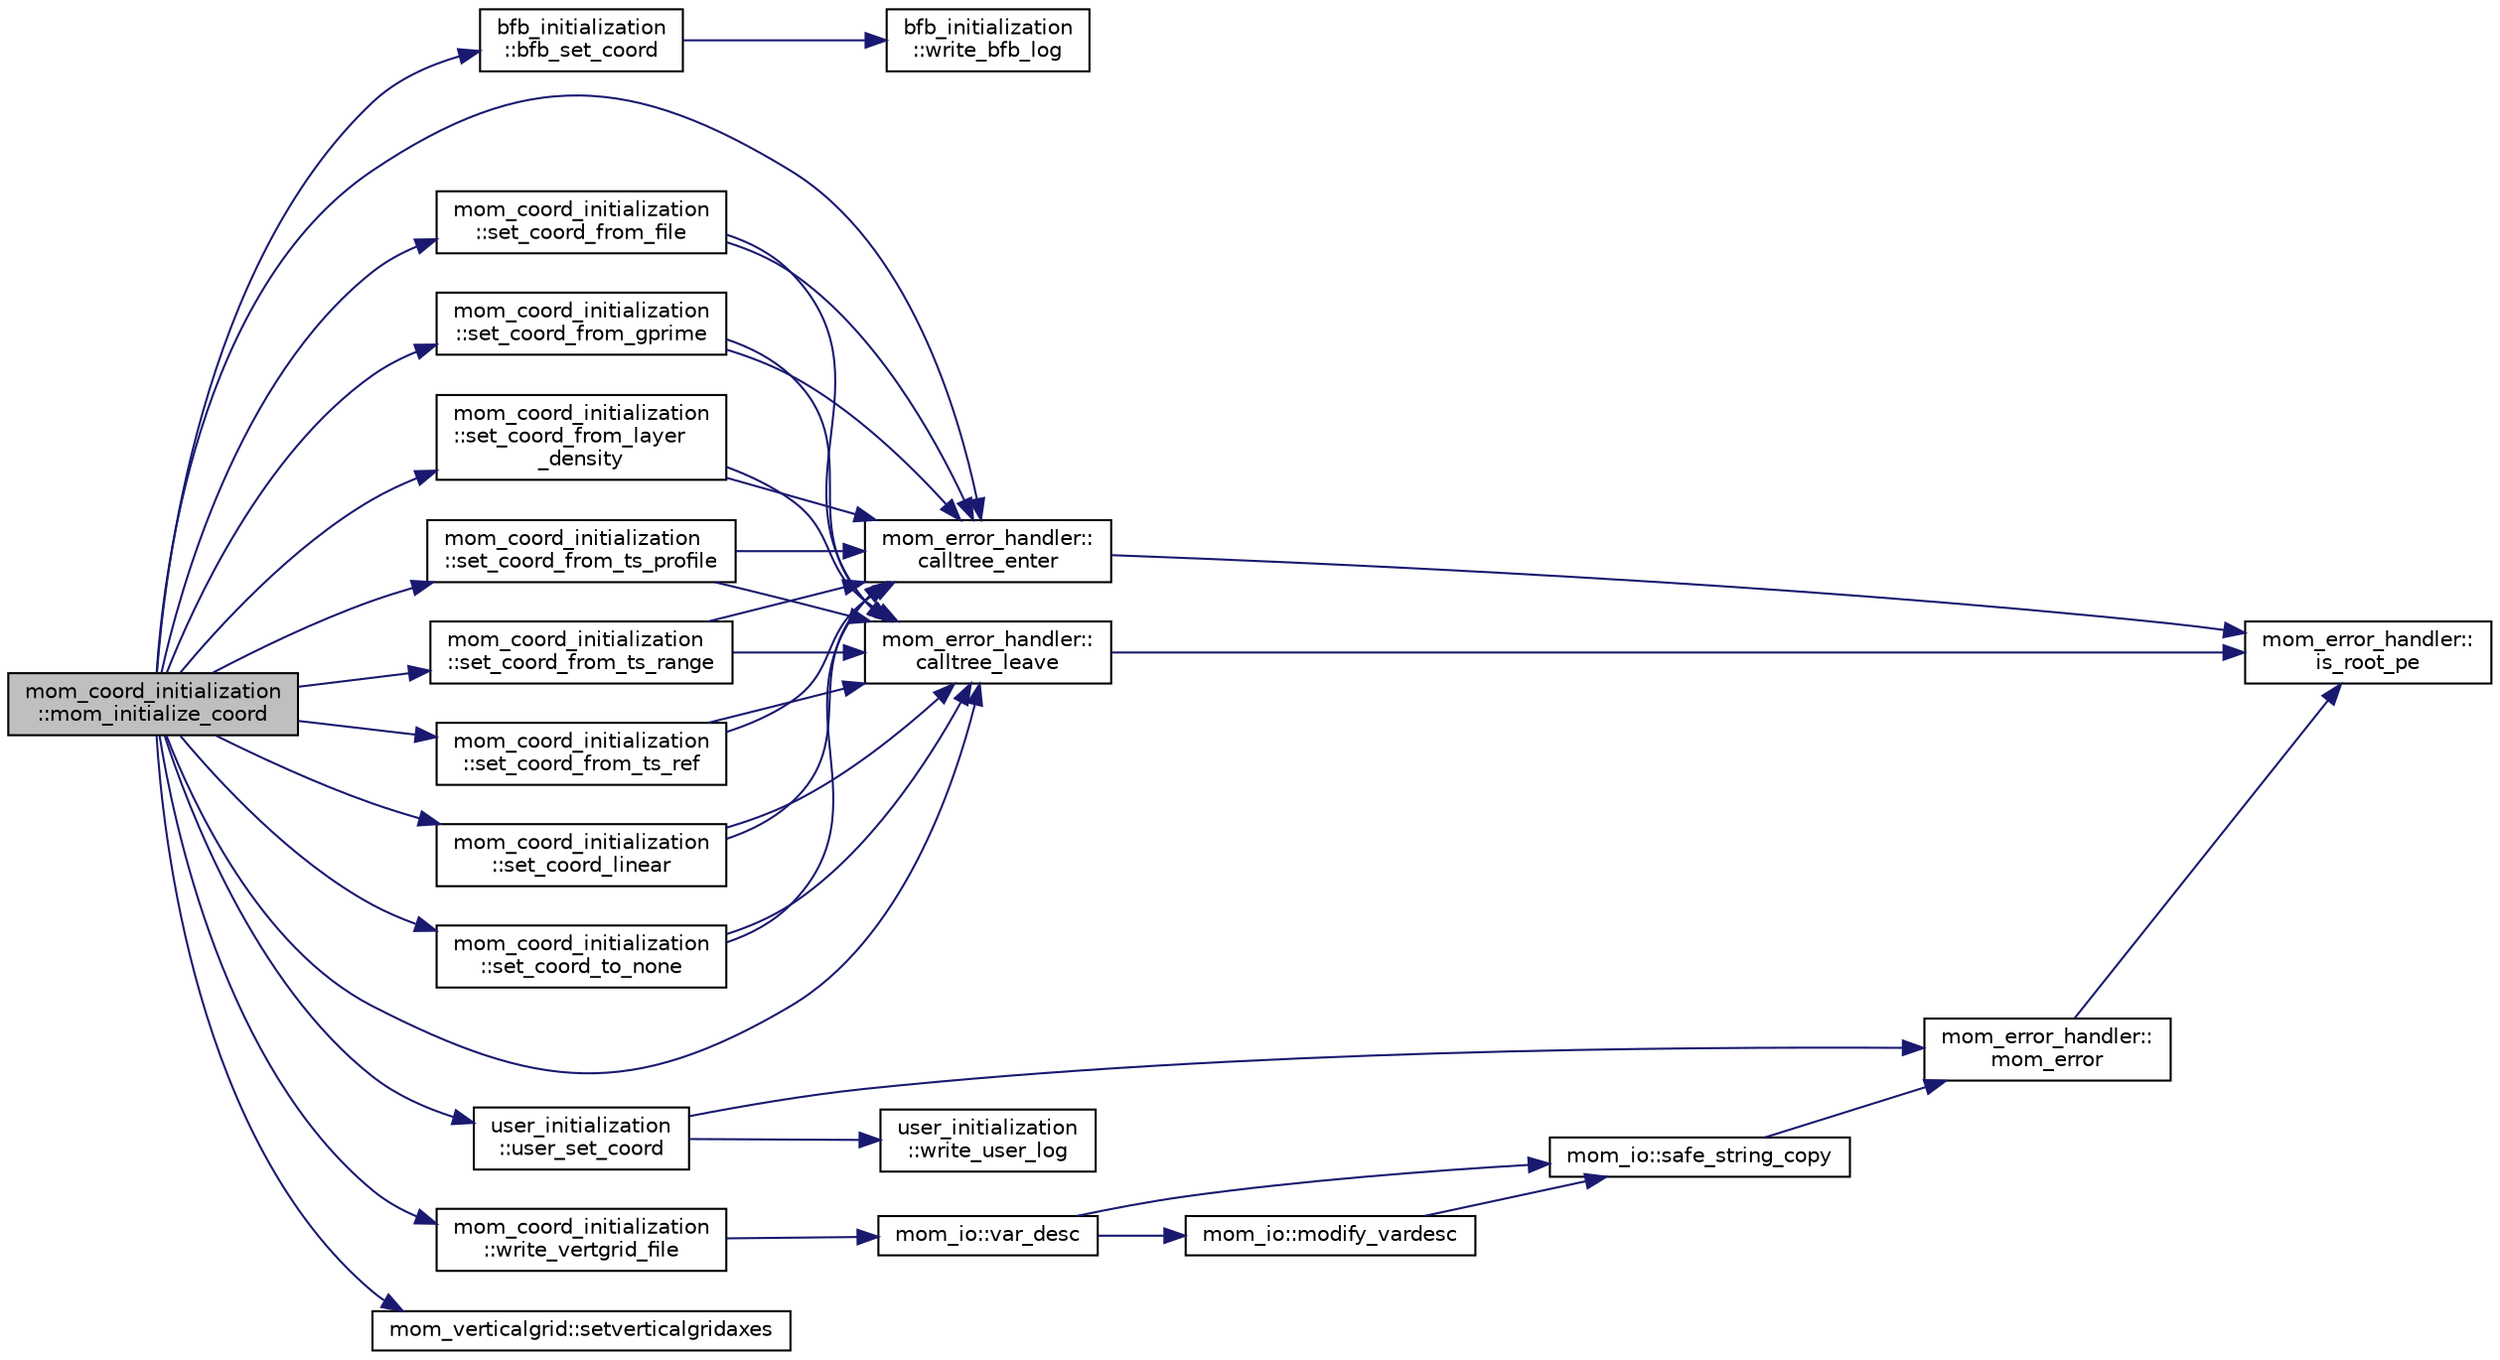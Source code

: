 digraph "mom_coord_initialization::mom_initialize_coord"
{
 // INTERACTIVE_SVG=YES
 // LATEX_PDF_SIZE
  edge [fontname="Helvetica",fontsize="10",labelfontname="Helvetica",labelfontsize="10"];
  node [fontname="Helvetica",fontsize="10",shape=record];
  rankdir="LR";
  Node1 [label="mom_coord_initialization\l::mom_initialize_coord",height=0.2,width=0.4,color="black", fillcolor="grey75", style="filled", fontcolor="black",tooltip="MOM_initialize_coord sets up time-invariant quantities related to MOM6's vertical coordinate."];
  Node1 -> Node2 [color="midnightblue",fontsize="10",style="solid",fontname="Helvetica"];
  Node2 [label="bfb_initialization\l::bfb_set_coord",height=0.2,width=0.4,color="black", fillcolor="white", style="filled",URL="$namespacebfb__initialization.html#a681cb69f1a6fe142e5baa6aee5f57060",tooltip="This subroutine specifies the vertical coordinate in terms of temperature at the surface and at the b..."];
  Node2 -> Node3 [color="midnightblue",fontsize="10",style="solid",fontname="Helvetica"];
  Node3 [label="bfb_initialization\l::write_bfb_log",height=0.2,width=0.4,color="black", fillcolor="white", style="filled",URL="$namespacebfb__initialization.html#acf4641a95e7aa3b9953db2b04a627c97",tooltip="Write output about the parameter values being used."];
  Node1 -> Node4 [color="midnightblue",fontsize="10",style="solid",fontname="Helvetica"];
  Node4 [label="mom_error_handler::\lcalltree_enter",height=0.2,width=0.4,color="black", fillcolor="white", style="filled",URL="$namespacemom__error__handler.html#a9cda07a87815f0e5594066162b4345c3",tooltip="Writes a message about entering a subroutine if call tree reporting is active."];
  Node4 -> Node5 [color="midnightblue",fontsize="10",style="solid",fontname="Helvetica"];
  Node5 [label="mom_error_handler::\lis_root_pe",height=0.2,width=0.4,color="black", fillcolor="white", style="filled",URL="$namespacemom__error__handler.html#ad5f00a53059c72fe2332d1436c80ca71",tooltip="This returns .true. if the current PE is the root PE."];
  Node1 -> Node6 [color="midnightblue",fontsize="10",style="solid",fontname="Helvetica"];
  Node6 [label="mom_error_handler::\lcalltree_leave",height=0.2,width=0.4,color="black", fillcolor="white", style="filled",URL="$namespacemom__error__handler.html#a88ea67781e2ed9b73ab7eac8ea5e8578",tooltip="Writes a message about leaving a subroutine if call tree reporting is active."];
  Node6 -> Node5 [color="midnightblue",fontsize="10",style="solid",fontname="Helvetica"];
  Node1 -> Node7 [color="midnightblue",fontsize="10",style="solid",fontname="Helvetica"];
  Node7 [label="mom_coord_initialization\l::set_coord_from_file",height=0.2,width=0.4,color="black", fillcolor="white", style="filled",URL="$namespacemom__coord__initialization.html#ac3e54de3cb5255fc13fc3318a5636f5a",tooltip=" "];
  Node7 -> Node4 [color="midnightblue",fontsize="10",style="solid",fontname="Helvetica"];
  Node7 -> Node6 [color="midnightblue",fontsize="10",style="solid",fontname="Helvetica"];
  Node1 -> Node8 [color="midnightblue",fontsize="10",style="solid",fontname="Helvetica"];
  Node8 [label="mom_coord_initialization\l::set_coord_from_gprime",height=0.2,width=0.4,color="black", fillcolor="white", style="filled",URL="$namespacemom__coord__initialization.html#a0fb7238fdddaa390ba05616d5c719304",tooltip="Sets the layer densities (Rlay) and the interface reduced gravities (g)."];
  Node8 -> Node4 [color="midnightblue",fontsize="10",style="solid",fontname="Helvetica"];
  Node8 -> Node6 [color="midnightblue",fontsize="10",style="solid",fontname="Helvetica"];
  Node1 -> Node9 [color="midnightblue",fontsize="10",style="solid",fontname="Helvetica"];
  Node9 [label="mom_coord_initialization\l::set_coord_from_layer\l_density",height=0.2,width=0.4,color="black", fillcolor="white", style="filled",URL="$namespacemom__coord__initialization.html#a516787d58e9ed5036b5093afcad12a5d",tooltip="Sets the layer densities (Rlay) and the interface reduced gravities (g)."];
  Node9 -> Node4 [color="midnightblue",fontsize="10",style="solid",fontname="Helvetica"];
  Node9 -> Node6 [color="midnightblue",fontsize="10",style="solid",fontname="Helvetica"];
  Node1 -> Node10 [color="midnightblue",fontsize="10",style="solid",fontname="Helvetica"];
  Node10 [label="mom_coord_initialization\l::set_coord_from_ts_profile",height=0.2,width=0.4,color="black", fillcolor="white", style="filled",URL="$namespacemom__coord__initialization.html#ab8bc8326f34ac58a6299e469bca20268",tooltip="Sets the layer densities (Rlay) and the interface reduced gravities (g) from a T-S profile."];
  Node10 -> Node4 [color="midnightblue",fontsize="10",style="solid",fontname="Helvetica"];
  Node10 -> Node6 [color="midnightblue",fontsize="10",style="solid",fontname="Helvetica"];
  Node1 -> Node11 [color="midnightblue",fontsize="10",style="solid",fontname="Helvetica"];
  Node11 [label="mom_coord_initialization\l::set_coord_from_ts_range",height=0.2,width=0.4,color="black", fillcolor="white", style="filled",URL="$namespacemom__coord__initialization.html#ae66d4537aa49c517b7f575762deb25bf",tooltip="Sets the layer densities (Rlay) and the interface reduced gravities (g) from a linear T-S profile."];
  Node11 -> Node4 [color="midnightblue",fontsize="10",style="solid",fontname="Helvetica"];
  Node11 -> Node6 [color="midnightblue",fontsize="10",style="solid",fontname="Helvetica"];
  Node1 -> Node12 [color="midnightblue",fontsize="10",style="solid",fontname="Helvetica"];
  Node12 [label="mom_coord_initialization\l::set_coord_from_ts_ref",height=0.2,width=0.4,color="black", fillcolor="white", style="filled",URL="$namespacemom__coord__initialization.html#ad01a90ddd579883d7be3795703b13c93",tooltip="Sets the layer densities (Rlay) and the interface reduced gravities (g) from a profile of g'."];
  Node12 -> Node4 [color="midnightblue",fontsize="10",style="solid",fontname="Helvetica"];
  Node12 -> Node6 [color="midnightblue",fontsize="10",style="solid",fontname="Helvetica"];
  Node1 -> Node13 [color="midnightblue",fontsize="10",style="solid",fontname="Helvetica"];
  Node13 [label="mom_coord_initialization\l::set_coord_linear",height=0.2,width=0.4,color="black", fillcolor="white", style="filled",URL="$namespacemom__coord__initialization.html#a0cf7c5ab79446898b961e227eabc724b",tooltip="Sets the layer densities (Rlay) and the interface reduced gravities (g) according to a linear profile..."];
  Node13 -> Node4 [color="midnightblue",fontsize="10",style="solid",fontname="Helvetica"];
  Node13 -> Node6 [color="midnightblue",fontsize="10",style="solid",fontname="Helvetica"];
  Node1 -> Node14 [color="midnightblue",fontsize="10",style="solid",fontname="Helvetica"];
  Node14 [label="mom_coord_initialization\l::set_coord_to_none",height=0.2,width=0.4,color="black", fillcolor="white", style="filled",URL="$namespacemom__coord__initialization.html#a4b03f15c6e6f4f3b45144ba03f515d74",tooltip="Sets Rlay to Rho0 and g_prime to zero except for the free surface. This is for use only in ALE mode w..."];
  Node14 -> Node4 [color="midnightblue",fontsize="10",style="solid",fontname="Helvetica"];
  Node14 -> Node6 [color="midnightblue",fontsize="10",style="solid",fontname="Helvetica"];
  Node1 -> Node15 [color="midnightblue",fontsize="10",style="solid",fontname="Helvetica"];
  Node15 [label="mom_verticalgrid::setverticalgridaxes",height=0.2,width=0.4,color="black", fillcolor="white", style="filled",URL="$namespacemom__verticalgrid.html#aca0b871025638d55736e051a43906719",tooltip="This sets the coordinate data for the \"layer mode\" of the isopycnal model."];
  Node1 -> Node16 [color="midnightblue",fontsize="10",style="solid",fontname="Helvetica"];
  Node16 [label="user_initialization\l::user_set_coord",height=0.2,width=0.4,color="black", fillcolor="white", style="filled",URL="$namespaceuser__initialization.html#a541d25539cbb198ae0ed7c1356f267cf",tooltip="Set vertical coordinates."];
  Node16 -> Node17 [color="midnightblue",fontsize="10",style="solid",fontname="Helvetica"];
  Node17 [label="mom_error_handler::\lmom_error",height=0.2,width=0.4,color="black", fillcolor="white", style="filled",URL="$namespacemom__error__handler.html#a460cfb79a06c29fc249952c2a3710d67",tooltip="This provides a convenient interface for writing an mpp_error message with run-time filter based on a..."];
  Node17 -> Node5 [color="midnightblue",fontsize="10",style="solid",fontname="Helvetica"];
  Node16 -> Node18 [color="midnightblue",fontsize="10",style="solid",fontname="Helvetica"];
  Node18 [label="user_initialization\l::write_user_log",height=0.2,width=0.4,color="black", fillcolor="white", style="filled",URL="$namespaceuser__initialization.html#aebfc0db710e83bae83f08e1a774256dd",tooltip="Write output about the parameter values being used."];
  Node1 -> Node19 [color="midnightblue",fontsize="10",style="solid",fontname="Helvetica"];
  Node19 [label="mom_coord_initialization\l::write_vertgrid_file",height=0.2,width=0.4,color="black", fillcolor="white", style="filled",URL="$namespacemom__coord__initialization.html#adcabf6100c5e5daa4919fa1e3f62c7a7",tooltip="Writes out a file containing any available data related to the vertical grid used by the MOM ocean mo..."];
  Node19 -> Node20 [color="midnightblue",fontsize="10",style="solid",fontname="Helvetica"];
  Node20 [label="mom_io::var_desc",height=0.2,width=0.4,color="black", fillcolor="white", style="filled",URL="$namespacemom__io.html#a09be50ad112d6bc134d06d82fcbe1fdc",tooltip="Returns a vardesc type whose elements have been filled with the provided fields. The argument name is..."];
  Node20 -> Node21 [color="midnightblue",fontsize="10",style="solid",fontname="Helvetica"];
  Node21 [label="mom_io::modify_vardesc",height=0.2,width=0.4,color="black", fillcolor="white", style="filled",URL="$namespacemom__io.html#a0dff28e4952f43175f84cd9cdcda9837",tooltip="This routine modifies the named elements of a vardesc type. All arguments are optional,..."];
  Node21 -> Node22 [color="midnightblue",fontsize="10",style="solid",fontname="Helvetica"];
  Node22 [label="mom_io::safe_string_copy",height=0.2,width=0.4,color="black", fillcolor="white", style="filled",URL="$namespacemom__io.html#ac4bc408e8b38dbd669842753f26ebf88",tooltip="Copies a string."];
  Node22 -> Node17 [color="midnightblue",fontsize="10",style="solid",fontname="Helvetica"];
  Node20 -> Node22 [color="midnightblue",fontsize="10",style="solid",fontname="Helvetica"];
}
